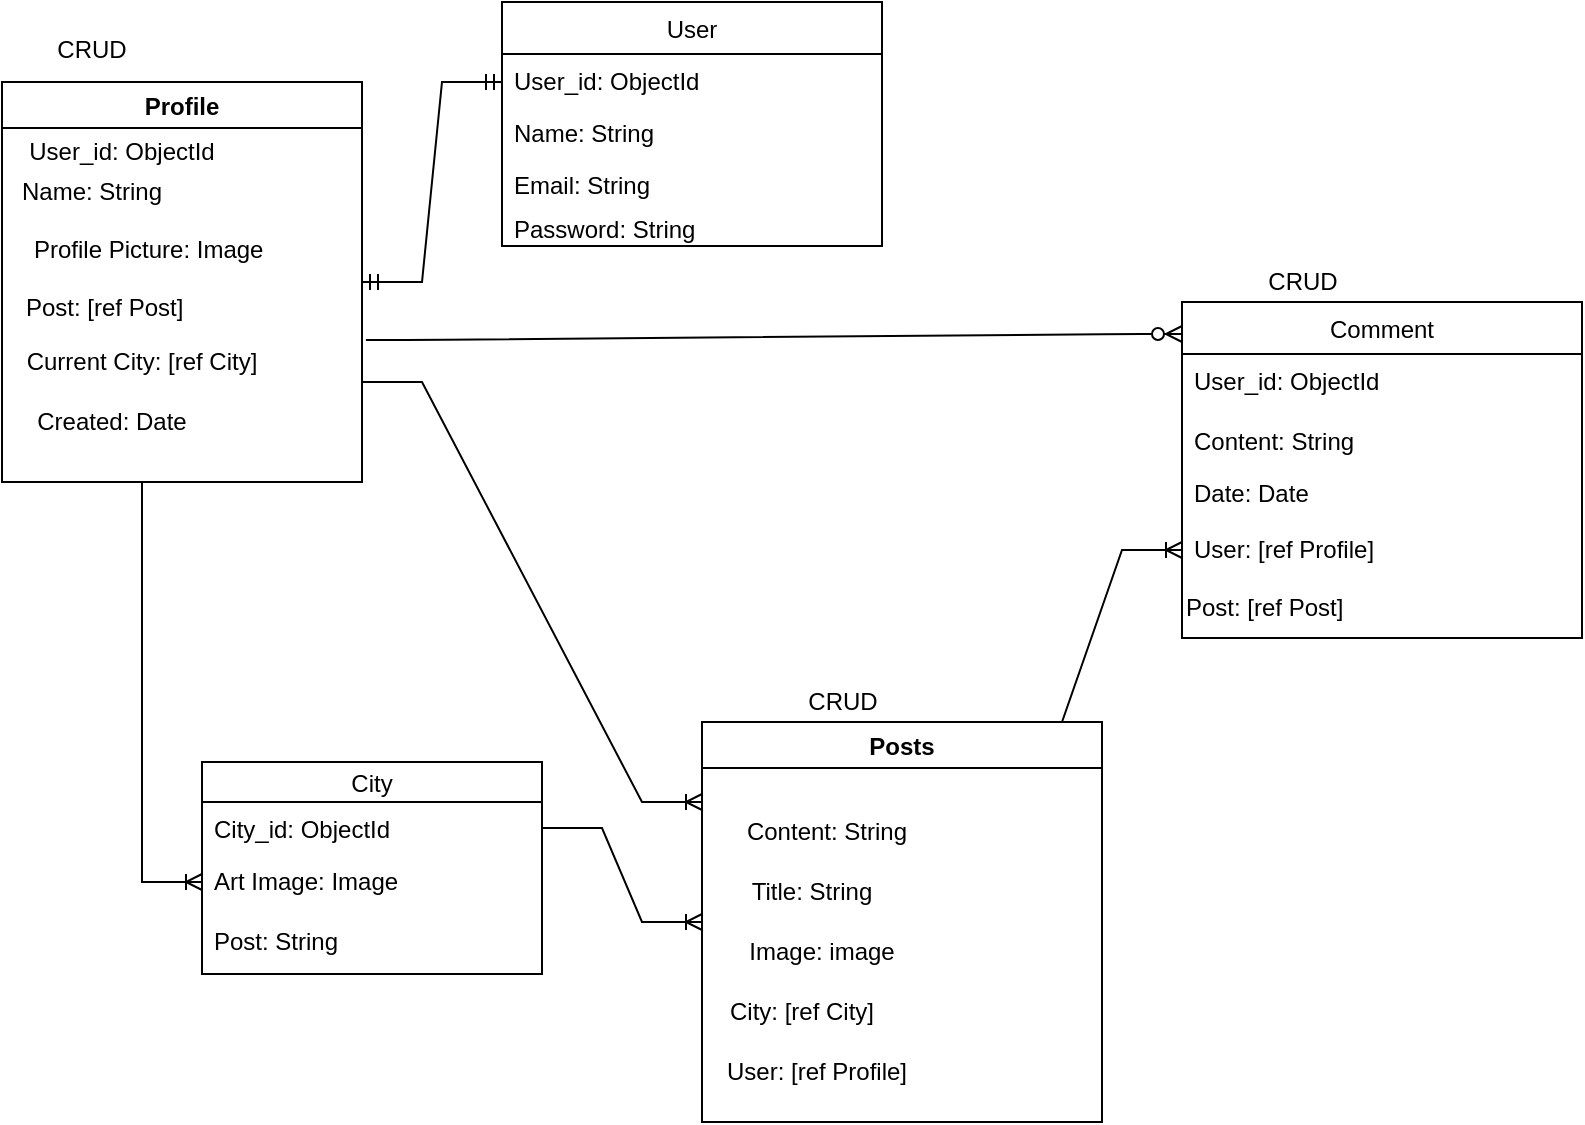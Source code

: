 <mxfile>
    <diagram id="R2lEEEUBdFMjLlhIrx00" name="Page-1">
        <mxGraphModel dx="543" dy="452" grid="1" gridSize="10" guides="1" tooltips="1" connect="1" arrows="1" fold="1" page="1" pageScale="1" pageWidth="850" pageHeight="1100" math="0" shadow="0" extFonts="Permanent Marker^https://fonts.googleapis.com/css?family=Permanent+Marker">
            <root>
                <mxCell id="0"/>
                <mxCell id="1" parent="0"/>
                <mxCell id="Tp4lkixFV1RsVsISwBe1-11" value="User" style="swimlane;fontStyle=0;childLayout=stackLayout;horizontal=1;startSize=26;fillColor=none;horizontalStack=0;resizeParent=1;resizeParentMax=0;resizeLast=0;collapsible=1;marginBottom=0;" parent="1" vertex="1">
                    <mxGeometry x="280" y="40" width="190" height="122" as="geometry"/>
                </mxCell>
                <mxCell id="Tp4lkixFV1RsVsISwBe1-12" value="User_id: ObjectId" style="text;strokeColor=none;fillColor=none;align=left;verticalAlign=top;spacingLeft=4;spacingRight=4;overflow=hidden;rotatable=0;points=[[0,0.5],[1,0.5]];portConstraint=eastwest;" parent="Tp4lkixFV1RsVsISwBe1-11" vertex="1">
                    <mxGeometry y="26" width="190" height="26" as="geometry"/>
                </mxCell>
                <mxCell id="Tp4lkixFV1RsVsISwBe1-13" value="Name: String&#10;&#10;" style="text;strokeColor=none;fillColor=none;align=left;verticalAlign=top;spacingLeft=4;spacingRight=4;overflow=hidden;rotatable=0;points=[[0,0.5],[1,0.5]];portConstraint=eastwest;" parent="Tp4lkixFV1RsVsISwBe1-11" vertex="1">
                    <mxGeometry y="52" width="190" height="26" as="geometry"/>
                </mxCell>
                <mxCell id="wyVPsDMHl-dBEXoj5cJ--5" value="Email: String" style="text;strokeColor=none;fillColor=none;spacingLeft=4;spacingRight=4;overflow=hidden;rotatable=0;points=[[0,0.5],[1,0.5]];portConstraint=eastwest;fontSize=12;" parent="Tp4lkixFV1RsVsISwBe1-11" vertex="1">
                    <mxGeometry y="78" width="190" height="22" as="geometry"/>
                </mxCell>
                <mxCell id="wyVPsDMHl-dBEXoj5cJ--6" value="Password: String" style="text;strokeColor=none;fillColor=none;spacingLeft=4;spacingRight=4;overflow=hidden;rotatable=0;points=[[0,0.5],[1,0.5]];portConstraint=eastwest;fontSize=12;" parent="Tp4lkixFV1RsVsISwBe1-11" vertex="1">
                    <mxGeometry y="100" width="190" height="22" as="geometry"/>
                </mxCell>
                <mxCell id="Tp4lkixFV1RsVsISwBe1-15" value="City" style="swimlane;fontStyle=0;childLayout=stackLayout;horizontal=1;startSize=20;fillColor=none;horizontalStack=0;resizeParent=1;resizeParentMax=0;resizeLast=0;collapsible=1;marginBottom=0;" parent="1" vertex="1">
                    <mxGeometry x="130" y="420" width="170" height="106" as="geometry"/>
                </mxCell>
                <mxCell id="Tp4lkixFV1RsVsISwBe1-16" value="City_id: ObjectId" style="text;strokeColor=none;fillColor=none;align=left;verticalAlign=top;spacingLeft=4;spacingRight=4;overflow=hidden;rotatable=0;points=[[0,0.5],[1,0.5]];portConstraint=eastwest;" parent="Tp4lkixFV1RsVsISwBe1-15" vertex="1">
                    <mxGeometry y="20" width="170" height="26" as="geometry"/>
                </mxCell>
                <mxCell id="Tp4lkixFV1RsVsISwBe1-46" value="Art Image: Image" style="text;strokeColor=none;fillColor=none;spacingLeft=4;spacingRight=4;overflow=hidden;rotatable=0;points=[[0,0.5],[1,0.5]];portConstraint=eastwest;fontSize=12;" parent="Tp4lkixFV1RsVsISwBe1-15" vertex="1">
                    <mxGeometry y="46" width="170" height="30" as="geometry"/>
                </mxCell>
                <mxCell id="wyVPsDMHl-dBEXoj5cJ--3" value="Post: String" style="text;strokeColor=none;fillColor=none;spacingLeft=4;spacingRight=4;overflow=hidden;rotatable=0;points=[[0,0.5],[1,0.5]];portConstraint=eastwest;fontSize=12;" parent="Tp4lkixFV1RsVsISwBe1-15" vertex="1">
                    <mxGeometry y="76" width="170" height="30" as="geometry"/>
                </mxCell>
                <mxCell id="Tp4lkixFV1RsVsISwBe1-33" value="Comment" style="swimlane;fontStyle=0;childLayout=stackLayout;horizontal=1;startSize=26;fillColor=none;horizontalStack=0;resizeParent=1;resizeParentMax=0;resizeLast=0;collapsible=1;marginBottom=0;" parent="1" vertex="1">
                    <mxGeometry x="620" y="190" width="200" height="168" as="geometry"/>
                </mxCell>
                <mxCell id="Tp4lkixFV1RsVsISwBe1-45" value="User_id: ObjectId" style="text;strokeColor=none;fillColor=none;spacingLeft=4;spacingRight=4;overflow=hidden;rotatable=0;points=[[0,0.5],[1,0.5]];portConstraint=eastwest;fontSize=12;" parent="Tp4lkixFV1RsVsISwBe1-33" vertex="1">
                    <mxGeometry y="26" width="200" height="30" as="geometry"/>
                </mxCell>
                <mxCell id="Tp4lkixFV1RsVsISwBe1-34" value="Content: String" style="text;strokeColor=none;fillColor=none;align=left;verticalAlign=top;spacingLeft=4;spacingRight=4;overflow=hidden;rotatable=0;points=[[0,0.5],[1,0.5]];portConstraint=eastwest;" parent="Tp4lkixFV1RsVsISwBe1-33" vertex="1">
                    <mxGeometry y="56" width="200" height="26" as="geometry"/>
                </mxCell>
                <mxCell id="Tp4lkixFV1RsVsISwBe1-35" value="Date: Date" style="text;strokeColor=none;fillColor=none;align=left;verticalAlign=top;spacingLeft=4;spacingRight=4;overflow=hidden;rotatable=0;points=[[0,0.5],[1,0.5]];portConstraint=eastwest;" parent="Tp4lkixFV1RsVsISwBe1-33" vertex="1">
                    <mxGeometry y="82" width="200" height="28" as="geometry"/>
                </mxCell>
                <mxCell id="Tp4lkixFV1RsVsISwBe1-36" value="User: [ref Profile]" style="text;strokeColor=none;fillColor=none;align=left;verticalAlign=top;spacingLeft=4;spacingRight=4;overflow=hidden;rotatable=0;points=[[0,0.5],[1,0.5]];portConstraint=eastwest;" parent="Tp4lkixFV1RsVsISwBe1-33" vertex="1">
                    <mxGeometry y="110" width="200" height="28" as="geometry"/>
                </mxCell>
                <mxCell id="cD-Kzu6MlijfJZMj0QtA-2" value="&lt;div&gt;&lt;span&gt;Post: [ref Post]&lt;/span&gt;&lt;/div&gt;" style="text;html=1;strokeColor=none;fillColor=none;align=left;verticalAlign=middle;whiteSpace=wrap;rounded=0;" parent="Tp4lkixFV1RsVsISwBe1-33" vertex="1">
                    <mxGeometry y="138" width="200" height="30" as="geometry"/>
                </mxCell>
                <mxCell id="Tp4lkixFV1RsVsISwBe1-37" value="CRUD" style="text;html=1;align=center;verticalAlign=middle;resizable=0;points=[];autosize=1;strokeColor=none;" parent="1" vertex="1">
                    <mxGeometry x="425" y="380" width="50" height="20" as="geometry"/>
                </mxCell>
                <mxCell id="Tp4lkixFV1RsVsISwBe1-43" value="CRUD" style="text;html=1;align=center;verticalAlign=middle;resizable=0;points=[];autosize=1;strokeColor=none;" parent="1" vertex="1">
                    <mxGeometry x="655" y="170" width="50" height="20" as="geometry"/>
                </mxCell>
                <mxCell id="Tp4lkixFV1RsVsISwBe1-49" value="" style="edgeStyle=entityRelationEdgeStyle;fontSize=12;html=1;endArrow=ERzeroToMany;endFill=1;exitX=0.905;exitY=1.033;exitDx=0;exitDy=0;exitPerimeter=0;" parent="1" source="cD-Kzu6MlijfJZMj0QtA-3" edge="1">
                    <mxGeometry width="100" height="100" relative="1" as="geometry">
                        <mxPoint x="480" y="140" as="sourcePoint"/>
                        <mxPoint x="620" y="206" as="targetPoint"/>
                    </mxGeometry>
                </mxCell>
                <mxCell id="cD-Kzu6MlijfJZMj0QtA-7" value="Profile" style="swimlane;align=center;" parent="1" vertex="1">
                    <mxGeometry x="30" y="80" width="180" height="200" as="geometry"/>
                </mxCell>
                <mxCell id="Tp4lkixFV1RsVsISwBe1-14" value="Profile Picture: Image&#10;&#10;Comment: [ref Comment]" style="text;strokeColor=none;fillColor=none;align=left;verticalAlign=top;spacingLeft=4;spacingRight=4;overflow=hidden;rotatable=0;points=[[0,0.5],[1,0.5]];portConstraint=eastwest;" parent="cD-Kzu6MlijfJZMj0QtA-7" vertex="1">
                    <mxGeometry x="10" y="70" width="190" height="28" as="geometry"/>
                </mxCell>
                <mxCell id="cD-Kzu6MlijfJZMj0QtA-3" value="Post: [ref Post]" style="text;html=1;strokeColor=none;fillColor=none;align=left;verticalAlign=middle;whiteSpace=wrap;rounded=0;" parent="cD-Kzu6MlijfJZMj0QtA-7" vertex="1">
                    <mxGeometry x="10" y="98" width="190" height="30" as="geometry"/>
                </mxCell>
                <mxCell id="cD-Kzu6MlijfJZMj0QtA-16" value="&lt;span style=&quot;text-align: left&quot;&gt;User_id: ObjectId&lt;/span&gt;" style="text;html=1;strokeColor=none;fillColor=none;align=center;verticalAlign=middle;whiteSpace=wrap;rounded=0;" parent="cD-Kzu6MlijfJZMj0QtA-7" vertex="1">
                    <mxGeometry x="10" y="20" width="100" height="30" as="geometry"/>
                </mxCell>
                <mxCell id="cD-Kzu6MlijfJZMj0QtA-17" value="Name: String" style="text;html=1;strokeColor=none;fillColor=none;align=center;verticalAlign=middle;whiteSpace=wrap;rounded=0;" parent="cD-Kzu6MlijfJZMj0QtA-7" vertex="1">
                    <mxGeometry y="40" width="90" height="30" as="geometry"/>
                </mxCell>
                <mxCell id="2" value="Created: Date" style="text;html=1;strokeColor=none;fillColor=none;align=center;verticalAlign=middle;whiteSpace=wrap;rounded=0;" vertex="1" parent="cD-Kzu6MlijfJZMj0QtA-7">
                    <mxGeometry x="10" y="160" width="90" height="20" as="geometry"/>
                </mxCell>
                <mxCell id="cD-Kzu6MlijfJZMj0QtA-9" value="Posts" style="swimlane;align=center;" parent="1" vertex="1">
                    <mxGeometry x="380" y="400" width="200" height="200" as="geometry"/>
                </mxCell>
                <mxCell id="cD-Kzu6MlijfJZMj0QtA-11" value="User: [ref Profile]" style="text;html=1;strokeColor=none;fillColor=none;align=center;verticalAlign=middle;whiteSpace=wrap;rounded=0;" parent="cD-Kzu6MlijfJZMj0QtA-9" vertex="1">
                    <mxGeometry y="160" width="115" height="30" as="geometry"/>
                </mxCell>
                <mxCell id="cD-Kzu6MlijfJZMj0QtA-12" value="City: [ref City]" style="text;html=1;strokeColor=none;fillColor=none;align=center;verticalAlign=middle;whiteSpace=wrap;rounded=0;" parent="cD-Kzu6MlijfJZMj0QtA-9" vertex="1">
                    <mxGeometry y="130" width="100" height="30" as="geometry"/>
                </mxCell>
                <mxCell id="cD-Kzu6MlijfJZMj0QtA-13" value="Title: String" style="text;html=1;strokeColor=none;fillColor=none;align=center;verticalAlign=middle;whiteSpace=wrap;rounded=0;" parent="cD-Kzu6MlijfJZMj0QtA-9" vertex="1">
                    <mxGeometry x="10" y="70" width="90" height="30" as="geometry"/>
                </mxCell>
                <mxCell id="cD-Kzu6MlijfJZMj0QtA-14" value="Image: image" style="text;html=1;strokeColor=none;fillColor=none;align=center;verticalAlign=middle;whiteSpace=wrap;rounded=0;" parent="cD-Kzu6MlijfJZMj0QtA-9" vertex="1">
                    <mxGeometry x="10" y="100" width="100" height="30" as="geometry"/>
                </mxCell>
                <mxCell id="cD-Kzu6MlijfJZMj0QtA-15" value="Content: String" style="text;html=1;strokeColor=none;fillColor=none;align=center;verticalAlign=middle;whiteSpace=wrap;rounded=0;" parent="cD-Kzu6MlijfJZMj0QtA-9" vertex="1">
                    <mxGeometry x="15" y="40" width="95" height="30" as="geometry"/>
                </mxCell>
                <mxCell id="cD-Kzu6MlijfJZMj0QtA-18" value="" style="edgeStyle=entityRelationEdgeStyle;fontSize=12;html=1;endArrow=ERmandOne;startArrow=ERmandOne;rounded=0;" parent="1" edge="1">
                    <mxGeometry width="100" height="100" relative="1" as="geometry">
                        <mxPoint x="210" y="180" as="sourcePoint"/>
                        <mxPoint x="280" y="80" as="targetPoint"/>
                    </mxGeometry>
                </mxCell>
                <mxCell id="cD-Kzu6MlijfJZMj0QtA-19" value="" style="edgeStyle=entityRelationEdgeStyle;fontSize=12;html=1;endArrow=ERoneToMany;rounded=0;exitX=1;exitY=0.75;exitDx=0;exitDy=0;" parent="1" source="cD-Kzu6MlijfJZMj0QtA-7" edge="1">
                    <mxGeometry width="100" height="100" relative="1" as="geometry">
                        <mxPoint x="300" y="170" as="sourcePoint"/>
                        <mxPoint x="380" y="440" as="targetPoint"/>
                    </mxGeometry>
                </mxCell>
                <mxCell id="cD-Kzu6MlijfJZMj0QtA-20" value="" style="edgeStyle=entityRelationEdgeStyle;fontSize=12;html=1;endArrow=ERoneToMany;rounded=0;exitX=1;exitY=0.5;exitDx=0;exitDy=0;entryX=0;entryY=0.5;entryDx=0;entryDy=0;" parent="1" source="Tp4lkixFV1RsVsISwBe1-16" target="cD-Kzu6MlijfJZMj0QtA-9" edge="1">
                    <mxGeometry width="100" height="100" relative="1" as="geometry">
                        <mxPoint x="310" y="370" as="sourcePoint"/>
                        <mxPoint x="410" y="270" as="targetPoint"/>
                    </mxGeometry>
                </mxCell>
                <mxCell id="cD-Kzu6MlijfJZMj0QtA-22" value="" style="edgeStyle=entityRelationEdgeStyle;fontSize=12;html=1;endArrow=ERoneToMany;rounded=0;exitX=0.75;exitY=0;exitDx=0;exitDy=0;entryX=0;entryY=0.5;entryDx=0;entryDy=0;" parent="1" source="cD-Kzu6MlijfJZMj0QtA-9" target="Tp4lkixFV1RsVsISwBe1-36" edge="1">
                    <mxGeometry width="100" height="100" relative="1" as="geometry">
                        <mxPoint x="370" y="370" as="sourcePoint"/>
                        <mxPoint x="470" y="270" as="targetPoint"/>
                    </mxGeometry>
                </mxCell>
                <mxCell id="cD-Kzu6MlijfJZMj0QtA-27" value="CRUD" style="text;strokeColor=none;fillColor=none;spacingLeft=4;spacingRight=4;overflow=hidden;rotatable=0;points=[[0,0.5],[1,0.5]];portConstraint=eastwest;fontSize=12;align=center;" parent="1" vertex="1">
                    <mxGeometry x="50" y="50" width="50" height="30" as="geometry"/>
                </mxCell>
                <mxCell id="4" value="Current City: [ref City]" style="text;html=1;strokeColor=none;fillColor=none;align=center;verticalAlign=middle;whiteSpace=wrap;rounded=0;" vertex="1" parent="1">
                    <mxGeometry x="40" y="210" width="120" height="20" as="geometry"/>
                </mxCell>
                <mxCell id="5" value="" style="edgeStyle=entityRelationEdgeStyle;fontSize=12;html=1;endArrow=ERoneToMany;rounded=0;" edge="1" parent="1">
                    <mxGeometry width="100" height="100" relative="1" as="geometry">
                        <mxPoint x="70" y="280" as="sourcePoint"/>
                        <mxPoint x="130" y="480" as="targetPoint"/>
                    </mxGeometry>
                </mxCell>
            </root>
        </mxGraphModel>
    </diagram>
</mxfile>